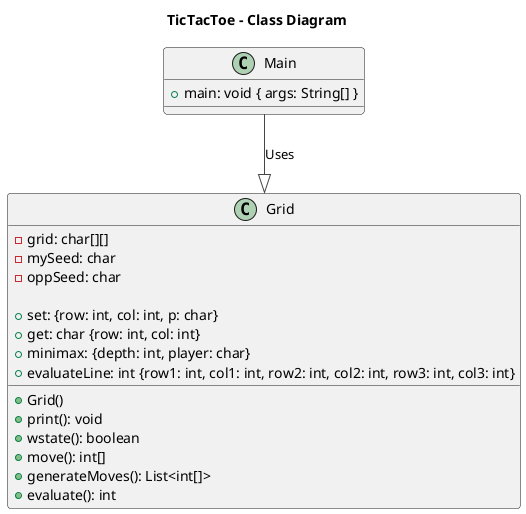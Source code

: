 @startuml
!theme vibrant

skin rose

title TicTacToe - Class Diagram

class Main {
  + main: void { args: String[] }
}

class Grid{
  - grid: char[][]
  - mySeed: char
  - oppSeed: char
  
  + Grid()
  + set: {row: int, col: int, p: char}
  + get: char {row: int, col: int}
  + print(): void
  + wstate(): boolean
  + move(): int[]
  + minimax: {depth: int, player: char}
  + generateMoves(): List<int[]>
  + evaluate(): int 
  + evaluateLine: int {row1: int, col1: int, row2: int, col2: int, row3: int, col3: int}
}



Grid <|-up- Main: Uses

@enduml
